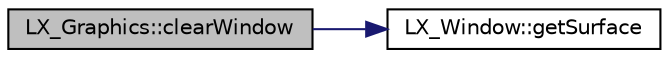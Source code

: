 digraph "LX_Graphics::clearWindow"
{
  edge [fontname="Helvetica",fontsize="10",labelfontname="Helvetica",labelfontsize="10"];
  node [fontname="Helvetica",fontsize="10",shape=record];
  rankdir="LR";
  Node1 [label="LX_Graphics::clearWindow",height=0.2,width=0.4,color="black", fillcolor="grey75", style="filled" fontcolor="black"];
  Node1 -> Node2 [color="midnightblue",fontsize="10",style="solid",fontname="Helvetica"];
  Node2 [label="LX_Window::getSurface",height=0.2,width=0.4,color="black", fillcolor="white", style="filled",URL="$class_l_x___window.html#a2bcf302f26eadb7284f45efd34af26e1"];
}
